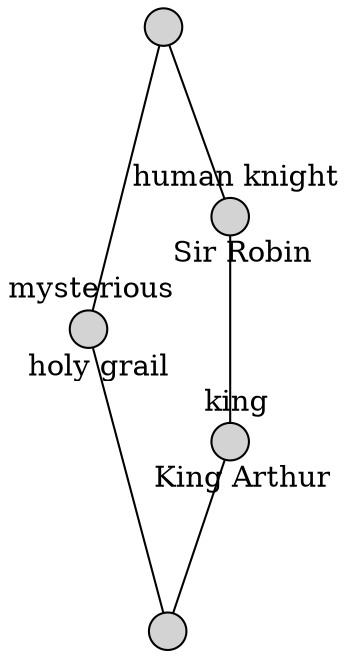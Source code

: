 // <Lattice object of 2 atoms 5 concepts 2 coatoms at 0x7f639f6b0a30>
digraph Lattice {
	node [label="" shape=circle style=filled width=.25]
	edge [dir=none labeldistance=1.5 minlen=2]
	c0
	c1
	c1 -> c1 [color=transparent headlabel="King Arthur" labelangle=270]
	c1 -> c1 [color=transparent labelangle=90 taillabel=king]
	c1 -> c0
	c2
	c2 -> c2 [color=transparent headlabel="holy grail" labelangle=270]
	c2 -> c2 [color=transparent labelangle=90 taillabel=mysterious]
	c2 -> c0
	c3
	c3 -> c3 [color=transparent headlabel="Sir Robin" labelangle=270]
	c3 -> c3 [color=transparent labelangle=90 taillabel="human knight"]
	c3 -> c1
	c4
	c4 -> c2
	c4 -> c3
}
